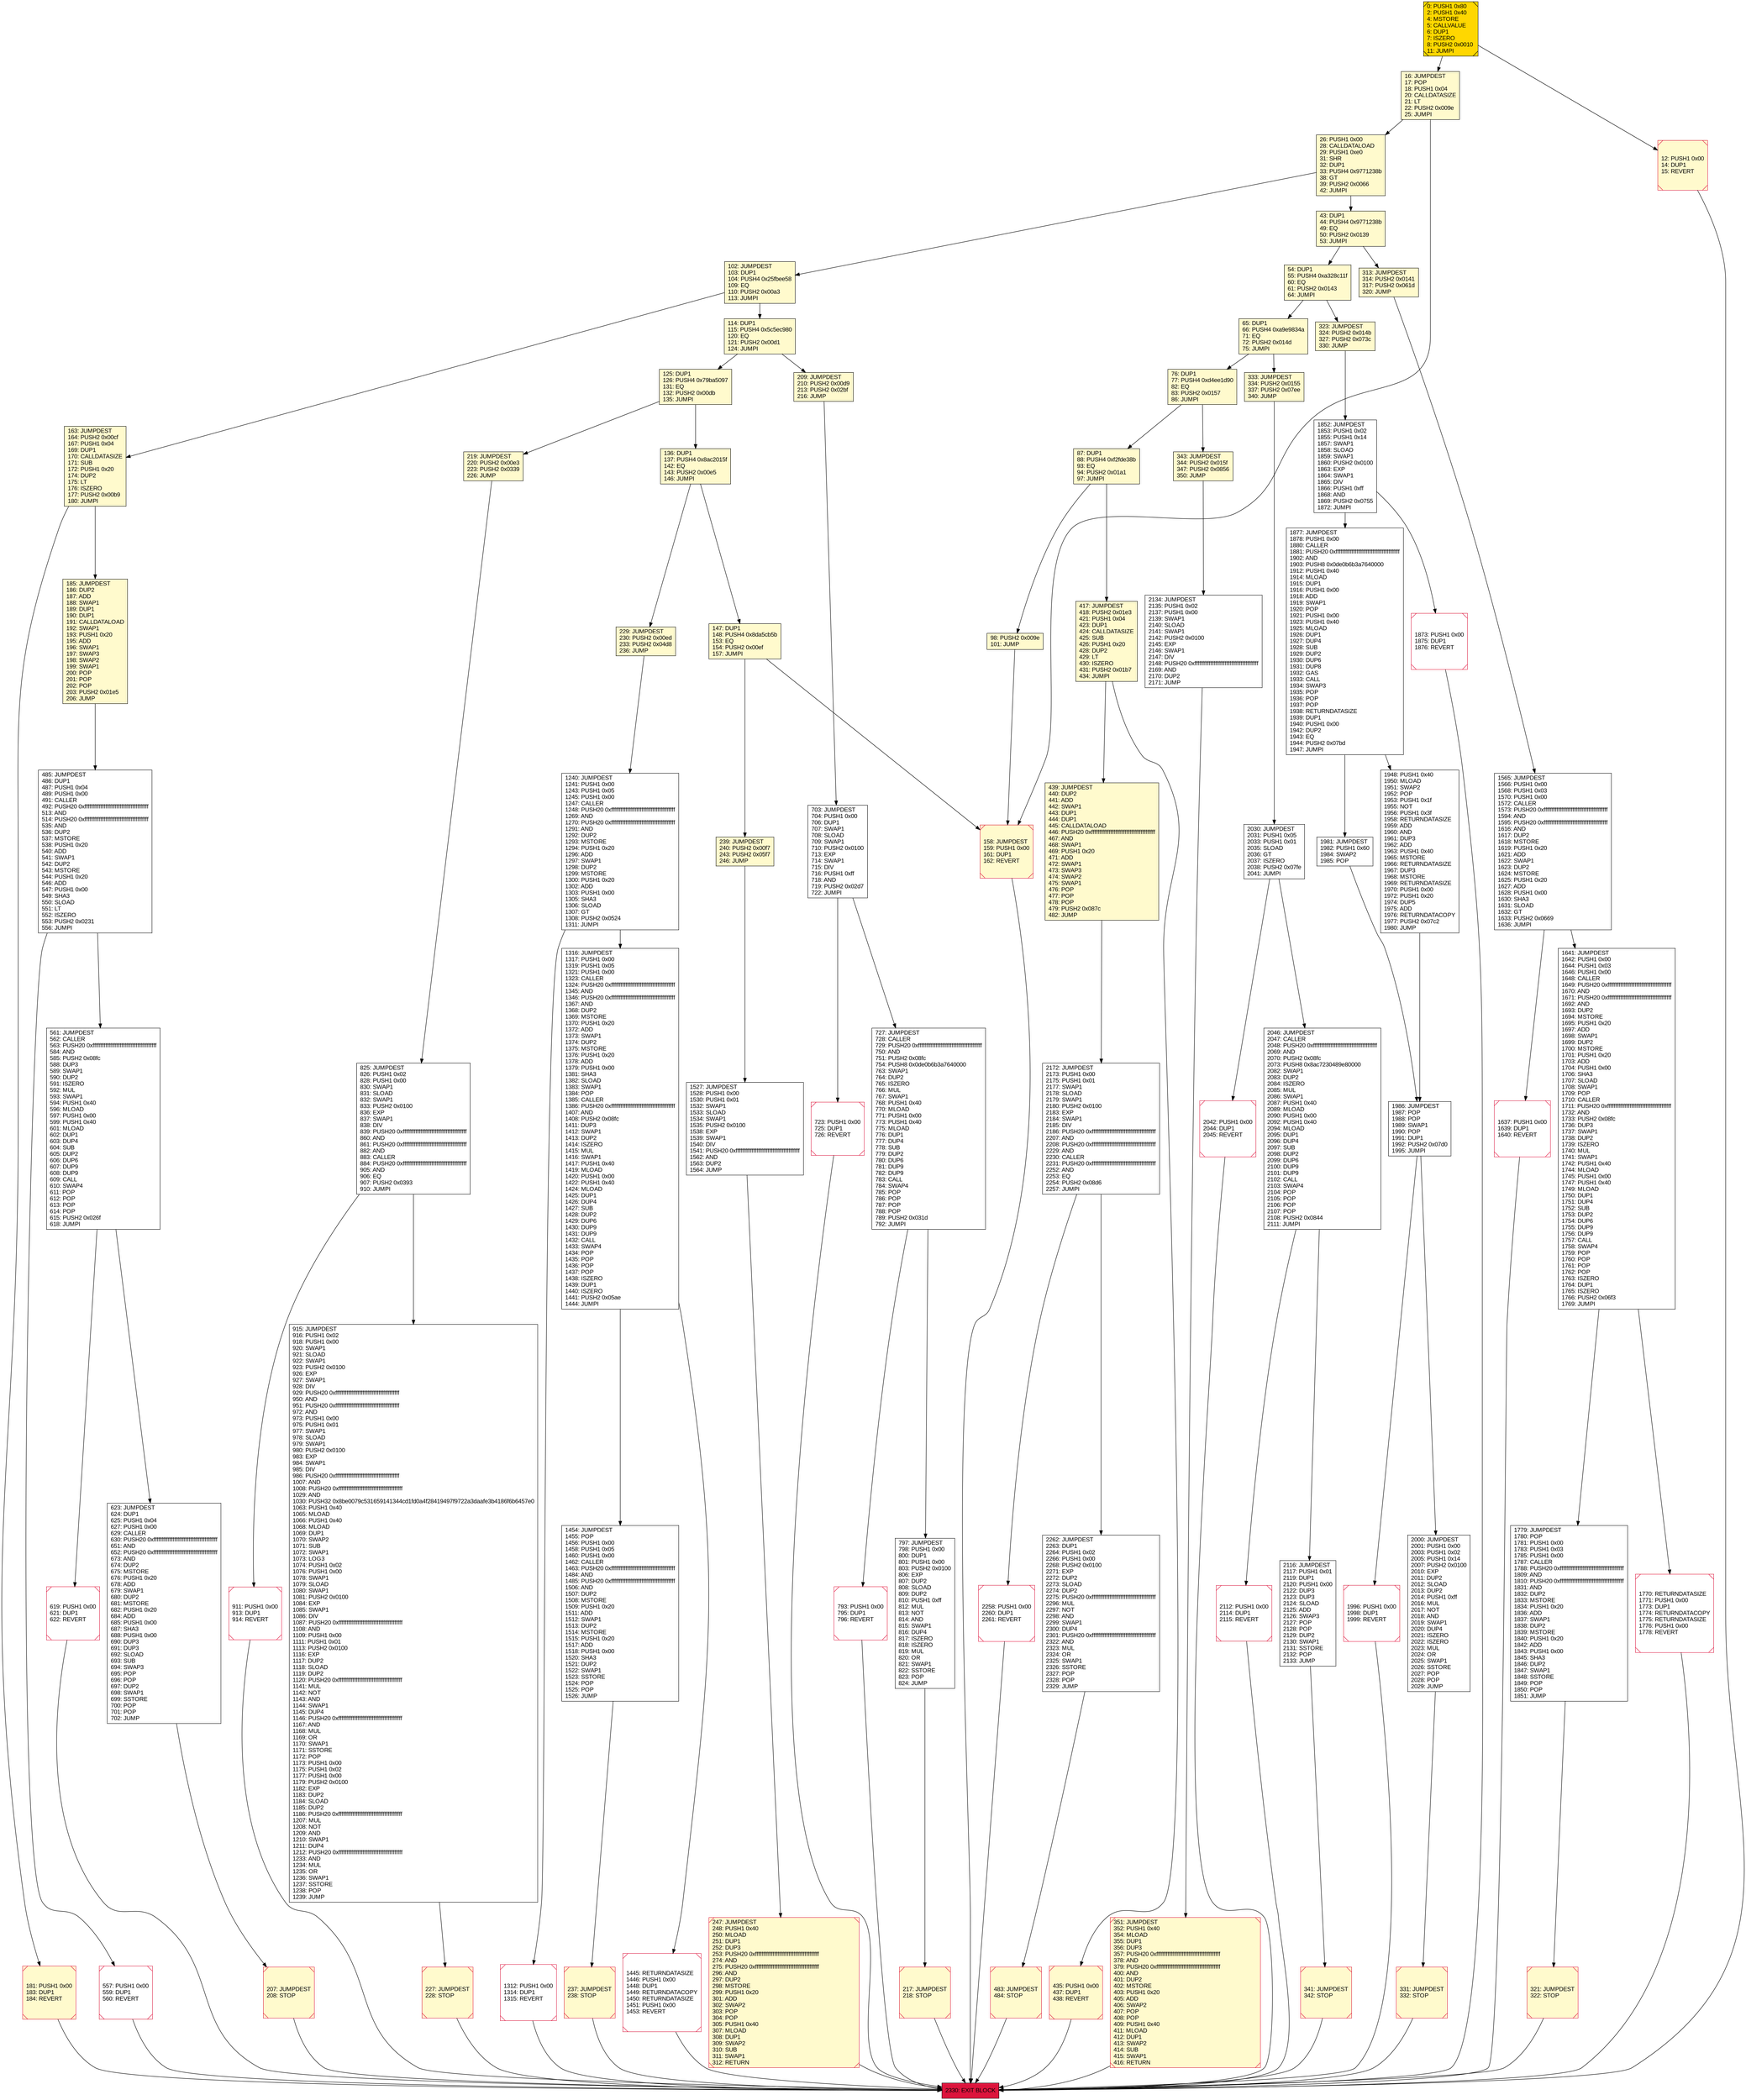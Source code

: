 digraph G {
bgcolor=transparent rankdir=UD;
node [shape=box style=filled color=black fillcolor=white fontname=arial fontcolor=black];
1527 [label="1527: JUMPDEST\l1528: PUSH1 0x00\l1530: PUSH1 0x01\l1532: SWAP1\l1533: SLOAD\l1534: SWAP1\l1535: PUSH2 0x0100\l1538: EXP\l1539: SWAP1\l1540: DIV\l1541: PUSH20 0xffffffffffffffffffffffffffffffffffffffff\l1562: AND\l1563: DUP2\l1564: JUMP\l" ];
1312 [label="1312: PUSH1 0x00\l1314: DUP1\l1315: REVERT\l" shape=Msquare color=crimson ];
623 [label="623: JUMPDEST\l624: DUP1\l625: PUSH1 0x04\l627: PUSH1 0x00\l629: CALLER\l630: PUSH20 0xffffffffffffffffffffffffffffffffffffffff\l651: AND\l652: PUSH20 0xffffffffffffffffffffffffffffffffffffffff\l673: AND\l674: DUP2\l675: MSTORE\l676: PUSH1 0x20\l678: ADD\l679: SWAP1\l680: DUP2\l681: MSTORE\l682: PUSH1 0x20\l684: ADD\l685: PUSH1 0x00\l687: SHA3\l688: PUSH1 0x00\l690: DUP3\l691: DUP3\l692: SLOAD\l693: SUB\l694: SWAP3\l695: POP\l696: POP\l697: DUP2\l698: SWAP1\l699: SSTORE\l700: POP\l701: POP\l702: JUMP\l" ];
727 [label="727: JUMPDEST\l728: CALLER\l729: PUSH20 0xffffffffffffffffffffffffffffffffffffffff\l750: AND\l751: PUSH2 0x08fc\l754: PUSH8 0x0de0b6b3a7640000\l763: SWAP1\l764: DUP2\l765: ISZERO\l766: MUL\l767: SWAP1\l768: PUSH1 0x40\l770: MLOAD\l771: PUSH1 0x00\l773: PUSH1 0x40\l775: MLOAD\l776: DUP1\l777: DUP4\l778: SUB\l779: DUP2\l780: DUP6\l781: DUP9\l782: DUP9\l783: CALL\l784: SWAP4\l785: POP\l786: POP\l787: POP\l788: POP\l789: PUSH2 0x031d\l792: JUMPI\l" ];
163 [label="163: JUMPDEST\l164: PUSH2 0x00cf\l167: PUSH1 0x04\l169: DUP1\l170: CALLDATASIZE\l171: SUB\l172: PUSH1 0x20\l174: DUP2\l175: LT\l176: ISZERO\l177: PUSH2 0x00b9\l180: JUMPI\l" fillcolor=lemonchiffon ];
1852 [label="1852: JUMPDEST\l1853: PUSH1 0x02\l1855: PUSH1 0x14\l1857: SWAP1\l1858: SLOAD\l1859: SWAP1\l1860: PUSH2 0x0100\l1863: EXP\l1864: SWAP1\l1865: DIV\l1866: PUSH1 0xff\l1868: AND\l1869: PUSH2 0x0755\l1872: JUMPI\l" ];
102 [label="102: JUMPDEST\l103: DUP1\l104: PUSH4 0x25fbee58\l109: EQ\l110: PUSH2 0x00a3\l113: JUMPI\l" fillcolor=lemonchiffon ];
351 [label="351: JUMPDEST\l352: PUSH1 0x40\l354: MLOAD\l355: DUP1\l356: DUP3\l357: PUSH20 0xffffffffffffffffffffffffffffffffffffffff\l378: AND\l379: PUSH20 0xffffffffffffffffffffffffffffffffffffffff\l400: AND\l401: DUP2\l402: MSTORE\l403: PUSH1 0x20\l405: ADD\l406: SWAP2\l407: POP\l408: POP\l409: PUSH1 0x40\l411: MLOAD\l412: DUP1\l413: SWAP2\l414: SUB\l415: SWAP1\l416: RETURN\l" fillcolor=lemonchiffon shape=Msquare color=crimson ];
557 [label="557: PUSH1 0x00\l559: DUP1\l560: REVERT\l" shape=Msquare color=crimson ];
435 [label="435: PUSH1 0x00\l437: DUP1\l438: REVERT\l" fillcolor=lemonchiffon shape=Msquare color=crimson ];
26 [label="26: PUSH1 0x00\l28: CALLDATALOAD\l29: PUSH1 0xe0\l31: SHR\l32: DUP1\l33: PUSH4 0x9771238b\l38: GT\l39: PUSH2 0x0066\l42: JUMPI\l" fillcolor=lemonchiffon ];
333 [label="333: JUMPDEST\l334: PUSH2 0x0155\l337: PUSH2 0x07ee\l340: JUMP\l" fillcolor=lemonchiffon ];
2262 [label="2262: JUMPDEST\l2263: DUP1\l2264: PUSH1 0x02\l2266: PUSH1 0x00\l2268: PUSH2 0x0100\l2271: EXP\l2272: DUP2\l2273: SLOAD\l2274: DUP2\l2275: PUSH20 0xffffffffffffffffffffffffffffffffffffffff\l2296: MUL\l2297: NOT\l2298: AND\l2299: SWAP1\l2300: DUP4\l2301: PUSH20 0xffffffffffffffffffffffffffffffffffffffff\l2322: AND\l2323: MUL\l2324: OR\l2325: SWAP1\l2326: SSTORE\l2327: POP\l2328: POP\l2329: JUMP\l" ];
181 [label="181: PUSH1 0x00\l183: DUP1\l184: REVERT\l" fillcolor=lemonchiffon shape=Msquare color=crimson ];
54 [label="54: DUP1\l55: PUSH4 0xa328c11f\l60: EQ\l61: PUSH2 0x0143\l64: JUMPI\l" fillcolor=lemonchiffon ];
136 [label="136: DUP1\l137: PUSH4 0x8ac2015f\l142: EQ\l143: PUSH2 0x00e5\l146: JUMPI\l" fillcolor=lemonchiffon ];
0 [label="0: PUSH1 0x80\l2: PUSH1 0x40\l4: MSTORE\l5: CALLVALUE\l6: DUP1\l7: ISZERO\l8: PUSH2 0x0010\l11: JUMPI\l" fillcolor=lemonchiffon shape=Msquare fillcolor=gold ];
2330 [label="2330: EXIT BLOCK\l" fillcolor=crimson ];
158 [label="158: JUMPDEST\l159: PUSH1 0x00\l161: DUP1\l162: REVERT\l" fillcolor=lemonchiffon shape=Msquare color=crimson ];
16 [label="16: JUMPDEST\l17: POP\l18: PUSH1 0x04\l20: CALLDATASIZE\l21: LT\l22: PUSH2 0x009e\l25: JUMPI\l" fillcolor=lemonchiffon ];
247 [label="247: JUMPDEST\l248: PUSH1 0x40\l250: MLOAD\l251: DUP1\l252: DUP3\l253: PUSH20 0xffffffffffffffffffffffffffffffffffffffff\l274: AND\l275: PUSH20 0xffffffffffffffffffffffffffffffffffffffff\l296: AND\l297: DUP2\l298: MSTORE\l299: PUSH1 0x20\l301: ADD\l302: SWAP2\l303: POP\l304: POP\l305: PUSH1 0x40\l307: MLOAD\l308: DUP1\l309: SWAP2\l310: SUB\l311: SWAP1\l312: RETURN\l" fillcolor=lemonchiffon shape=Msquare color=crimson ];
125 [label="125: DUP1\l126: PUSH4 0x79ba5097\l131: EQ\l132: PUSH2 0x00db\l135: JUMPI\l" fillcolor=lemonchiffon ];
87 [label="87: DUP1\l88: PUSH4 0xf2fde38b\l93: EQ\l94: PUSH2 0x01a1\l97: JUMPI\l" fillcolor=lemonchiffon ];
417 [label="417: JUMPDEST\l418: PUSH2 0x01e3\l421: PUSH1 0x04\l423: DUP1\l424: CALLDATASIZE\l425: SUB\l426: PUSH1 0x20\l428: DUP2\l429: LT\l430: ISZERO\l431: PUSH2 0x01b7\l434: JUMPI\l" fillcolor=lemonchiffon ];
12 [label="12: PUSH1 0x00\l14: DUP1\l15: REVERT\l" fillcolor=lemonchiffon shape=Msquare color=crimson ];
911 [label="911: PUSH1 0x00\l913: DUP1\l914: REVERT\l" shape=Msquare color=crimson ];
1877 [label="1877: JUMPDEST\l1878: PUSH1 0x00\l1880: CALLER\l1881: PUSH20 0xffffffffffffffffffffffffffffffffffffffff\l1902: AND\l1903: PUSH8 0x0de0b6b3a7640000\l1912: PUSH1 0x40\l1914: MLOAD\l1915: DUP1\l1916: PUSH1 0x00\l1918: ADD\l1919: SWAP1\l1920: POP\l1921: PUSH1 0x00\l1923: PUSH1 0x40\l1925: MLOAD\l1926: DUP1\l1927: DUP4\l1928: SUB\l1929: DUP2\l1930: DUP6\l1931: DUP8\l1932: GAS\l1933: CALL\l1934: SWAP3\l1935: POP\l1936: POP\l1937: POP\l1938: RETURNDATASIZE\l1939: DUP1\l1940: PUSH1 0x00\l1942: DUP2\l1943: EQ\l1944: PUSH2 0x07bd\l1947: JUMPI\l" ];
2000 [label="2000: JUMPDEST\l2001: PUSH1 0x00\l2003: PUSH1 0x02\l2005: PUSH1 0x14\l2007: PUSH2 0x0100\l2010: EXP\l2011: DUP2\l2012: SLOAD\l2013: DUP2\l2014: PUSH1 0xff\l2016: MUL\l2017: NOT\l2018: AND\l2019: SWAP1\l2020: DUP4\l2021: ISZERO\l2022: ISZERO\l2023: MUL\l2024: OR\l2025: SWAP1\l2026: SSTORE\l2027: POP\l2028: POP\l2029: JUMP\l" ];
1641 [label="1641: JUMPDEST\l1642: PUSH1 0x00\l1644: PUSH1 0x03\l1646: PUSH1 0x00\l1648: CALLER\l1649: PUSH20 0xffffffffffffffffffffffffffffffffffffffff\l1670: AND\l1671: PUSH20 0xffffffffffffffffffffffffffffffffffffffff\l1692: AND\l1693: DUP2\l1694: MSTORE\l1695: PUSH1 0x20\l1697: ADD\l1698: SWAP1\l1699: DUP2\l1700: MSTORE\l1701: PUSH1 0x20\l1703: ADD\l1704: PUSH1 0x00\l1706: SHA3\l1707: SLOAD\l1708: SWAP1\l1709: POP\l1710: CALLER\l1711: PUSH20 0xffffffffffffffffffffffffffffffffffffffff\l1732: AND\l1733: PUSH2 0x08fc\l1736: DUP3\l1737: SWAP1\l1738: DUP2\l1739: ISZERO\l1740: MUL\l1741: SWAP1\l1742: PUSH1 0x40\l1744: MLOAD\l1745: PUSH1 0x00\l1747: PUSH1 0x40\l1749: MLOAD\l1750: DUP1\l1751: DUP4\l1752: SUB\l1753: DUP2\l1754: DUP6\l1755: DUP9\l1756: DUP9\l1757: CALL\l1758: SWAP4\l1759: POP\l1760: POP\l1761: POP\l1762: POP\l1763: ISZERO\l1764: DUP1\l1765: ISZERO\l1766: PUSH2 0x06f3\l1769: JUMPI\l" ];
313 [label="313: JUMPDEST\l314: PUSH2 0x0141\l317: PUSH2 0x061d\l320: JUMP\l" fillcolor=lemonchiffon ];
98 [label="98: PUSH2 0x009e\l101: JUMP\l" fillcolor=lemonchiffon ];
43 [label="43: DUP1\l44: PUSH4 0x9771238b\l49: EQ\l50: PUSH2 0x0139\l53: JUMPI\l" fillcolor=lemonchiffon ];
793 [label="793: PUSH1 0x00\l795: DUP1\l796: REVERT\l" shape=Msquare color=crimson ];
439 [label="439: JUMPDEST\l440: DUP2\l441: ADD\l442: SWAP1\l443: DUP1\l444: DUP1\l445: CALLDATALOAD\l446: PUSH20 0xffffffffffffffffffffffffffffffffffffffff\l467: AND\l468: SWAP1\l469: PUSH1 0x20\l471: ADD\l472: SWAP1\l473: SWAP3\l474: SWAP2\l475: SWAP1\l476: POP\l477: POP\l478: POP\l479: PUSH2 0x087c\l482: JUMP\l" fillcolor=lemonchiffon ];
209 [label="209: JUMPDEST\l210: PUSH2 0x00d9\l213: PUSH2 0x02bf\l216: JUMP\l" fillcolor=lemonchiffon ];
1948 [label="1948: PUSH1 0x40\l1950: MLOAD\l1951: SWAP2\l1952: POP\l1953: PUSH1 0x1f\l1955: NOT\l1956: PUSH1 0x3f\l1958: RETURNDATASIZE\l1959: ADD\l1960: AND\l1961: DUP3\l1962: ADD\l1963: PUSH1 0x40\l1965: MSTORE\l1966: RETURNDATASIZE\l1967: DUP3\l1968: MSTORE\l1969: RETURNDATASIZE\l1970: PUSH1 0x00\l1972: PUSH1 0x20\l1974: DUP5\l1975: ADD\l1976: RETURNDATACOPY\l1977: PUSH2 0x07c2\l1980: JUMP\l" ];
1445 [label="1445: RETURNDATASIZE\l1446: PUSH1 0x00\l1448: DUP1\l1449: RETURNDATACOPY\l1450: RETURNDATASIZE\l1451: PUSH1 0x00\l1453: REVERT\l" shape=Msquare color=crimson ];
2116 [label="2116: JUMPDEST\l2117: PUSH1 0x01\l2119: DUP1\l2120: PUSH1 0x00\l2122: DUP3\l2123: DUP3\l2124: SLOAD\l2125: ADD\l2126: SWAP3\l2127: POP\l2128: POP\l2129: DUP2\l2130: SWAP1\l2131: SSTORE\l2132: POP\l2133: JUMP\l" ];
703 [label="703: JUMPDEST\l704: PUSH1 0x00\l706: DUP1\l707: SWAP1\l708: SLOAD\l709: SWAP1\l710: PUSH2 0x0100\l713: EXP\l714: SWAP1\l715: DIV\l716: PUSH1 0xff\l718: AND\l719: PUSH2 0x02d7\l722: JUMPI\l" ];
1981 [label="1981: JUMPDEST\l1982: PUSH1 0x60\l1984: SWAP2\l1985: POP\l" ];
1779 [label="1779: JUMPDEST\l1780: POP\l1781: PUSH1 0x00\l1783: PUSH1 0x03\l1785: PUSH1 0x00\l1787: CALLER\l1788: PUSH20 0xffffffffffffffffffffffffffffffffffffffff\l1809: AND\l1810: PUSH20 0xffffffffffffffffffffffffffffffffffffffff\l1831: AND\l1832: DUP2\l1833: MSTORE\l1834: PUSH1 0x20\l1836: ADD\l1837: SWAP1\l1838: DUP2\l1839: MSTORE\l1840: PUSH1 0x20\l1842: ADD\l1843: PUSH1 0x00\l1845: SHA3\l1846: DUP2\l1847: SWAP1\l1848: SSTORE\l1849: POP\l1850: POP\l1851: JUMP\l" ];
341 [label="341: JUMPDEST\l342: STOP\l" fillcolor=lemonchiffon shape=Msquare color=crimson ];
1637 [label="1637: PUSH1 0x00\l1639: DUP1\l1640: REVERT\l" shape=Msquare color=crimson ];
229 [label="229: JUMPDEST\l230: PUSH2 0x00ed\l233: PUSH2 0x04d8\l236: JUMP\l" fillcolor=lemonchiffon ];
825 [label="825: JUMPDEST\l826: PUSH1 0x02\l828: PUSH1 0x00\l830: SWAP1\l831: SLOAD\l832: SWAP1\l833: PUSH2 0x0100\l836: EXP\l837: SWAP1\l838: DIV\l839: PUSH20 0xffffffffffffffffffffffffffffffffffffffff\l860: AND\l861: PUSH20 0xffffffffffffffffffffffffffffffffffffffff\l882: AND\l883: CALLER\l884: PUSH20 0xffffffffffffffffffffffffffffffffffffffff\l905: AND\l906: EQ\l907: PUSH2 0x0393\l910: JUMPI\l" ];
561 [label="561: JUMPDEST\l562: CALLER\l563: PUSH20 0xffffffffffffffffffffffffffffffffffffffff\l584: AND\l585: PUSH2 0x08fc\l588: DUP3\l589: SWAP1\l590: DUP2\l591: ISZERO\l592: MUL\l593: SWAP1\l594: PUSH1 0x40\l596: MLOAD\l597: PUSH1 0x00\l599: PUSH1 0x40\l601: MLOAD\l602: DUP1\l603: DUP4\l604: SUB\l605: DUP2\l606: DUP6\l607: DUP9\l608: DUP9\l609: CALL\l610: SWAP4\l611: POP\l612: POP\l613: POP\l614: POP\l615: PUSH2 0x026f\l618: JUMPI\l" ];
619 [label="619: PUSH1 0x00\l621: DUP1\l622: REVERT\l" shape=Msquare color=crimson ];
343 [label="343: JUMPDEST\l344: PUSH2 0x015f\l347: PUSH2 0x0856\l350: JUMP\l" fillcolor=lemonchiffon ];
915 [label="915: JUMPDEST\l916: PUSH1 0x02\l918: PUSH1 0x00\l920: SWAP1\l921: SLOAD\l922: SWAP1\l923: PUSH2 0x0100\l926: EXP\l927: SWAP1\l928: DIV\l929: PUSH20 0xffffffffffffffffffffffffffffffffffffffff\l950: AND\l951: PUSH20 0xffffffffffffffffffffffffffffffffffffffff\l972: AND\l973: PUSH1 0x00\l975: PUSH1 0x01\l977: SWAP1\l978: SLOAD\l979: SWAP1\l980: PUSH2 0x0100\l983: EXP\l984: SWAP1\l985: DIV\l986: PUSH20 0xffffffffffffffffffffffffffffffffffffffff\l1007: AND\l1008: PUSH20 0xffffffffffffffffffffffffffffffffffffffff\l1029: AND\l1030: PUSH32 0x8be0079c531659141344cd1fd0a4f28419497f9722a3daafe3b4186f6b6457e0\l1063: PUSH1 0x40\l1065: MLOAD\l1066: PUSH1 0x40\l1068: MLOAD\l1069: DUP1\l1070: SWAP2\l1071: SUB\l1072: SWAP1\l1073: LOG3\l1074: PUSH1 0x02\l1076: PUSH1 0x00\l1078: SWAP1\l1079: SLOAD\l1080: SWAP1\l1081: PUSH2 0x0100\l1084: EXP\l1085: SWAP1\l1086: DIV\l1087: PUSH20 0xffffffffffffffffffffffffffffffffffffffff\l1108: AND\l1109: PUSH1 0x00\l1111: PUSH1 0x01\l1113: PUSH2 0x0100\l1116: EXP\l1117: DUP2\l1118: SLOAD\l1119: DUP2\l1120: PUSH20 0xffffffffffffffffffffffffffffffffffffffff\l1141: MUL\l1142: NOT\l1143: AND\l1144: SWAP1\l1145: DUP4\l1146: PUSH20 0xffffffffffffffffffffffffffffffffffffffff\l1167: AND\l1168: MUL\l1169: OR\l1170: SWAP1\l1171: SSTORE\l1172: POP\l1173: PUSH1 0x00\l1175: PUSH1 0x02\l1177: PUSH1 0x00\l1179: PUSH2 0x0100\l1182: EXP\l1183: DUP2\l1184: SLOAD\l1185: DUP2\l1186: PUSH20 0xffffffffffffffffffffffffffffffffffffffff\l1207: MUL\l1208: NOT\l1209: AND\l1210: SWAP1\l1211: DUP4\l1212: PUSH20 0xffffffffffffffffffffffffffffffffffffffff\l1233: AND\l1234: MUL\l1235: OR\l1236: SWAP1\l1237: SSTORE\l1238: POP\l1239: JUMP\l" ];
147 [label="147: DUP1\l148: PUSH4 0x8da5cb5b\l153: EQ\l154: PUSH2 0x00ef\l157: JUMPI\l" fillcolor=lemonchiffon ];
217 [label="217: JUMPDEST\l218: STOP\l" fillcolor=lemonchiffon shape=Msquare color=crimson ];
485 [label="485: JUMPDEST\l486: DUP1\l487: PUSH1 0x04\l489: PUSH1 0x00\l491: CALLER\l492: PUSH20 0xffffffffffffffffffffffffffffffffffffffff\l513: AND\l514: PUSH20 0xffffffffffffffffffffffffffffffffffffffff\l535: AND\l536: DUP2\l537: MSTORE\l538: PUSH1 0x20\l540: ADD\l541: SWAP1\l542: DUP2\l543: MSTORE\l544: PUSH1 0x20\l546: ADD\l547: PUSH1 0x00\l549: SHA3\l550: SLOAD\l551: LT\l552: ISZERO\l553: PUSH2 0x0231\l556: JUMPI\l" ];
797 [label="797: JUMPDEST\l798: PUSH1 0x00\l800: DUP1\l801: PUSH1 0x00\l803: PUSH2 0x0100\l806: EXP\l807: DUP2\l808: SLOAD\l809: DUP2\l810: PUSH1 0xff\l812: MUL\l813: NOT\l814: AND\l815: SWAP1\l816: DUP4\l817: ISZERO\l818: ISZERO\l819: MUL\l820: OR\l821: SWAP1\l822: SSTORE\l823: POP\l824: JUMP\l" ];
185 [label="185: JUMPDEST\l186: DUP2\l187: ADD\l188: SWAP1\l189: DUP1\l190: DUP1\l191: CALLDATALOAD\l192: SWAP1\l193: PUSH1 0x20\l195: ADD\l196: SWAP1\l197: SWAP3\l198: SWAP2\l199: SWAP1\l200: POP\l201: POP\l202: POP\l203: PUSH2 0x01e5\l206: JUMP\l" fillcolor=lemonchiffon ];
1565 [label="1565: JUMPDEST\l1566: PUSH1 0x00\l1568: PUSH1 0x03\l1570: PUSH1 0x00\l1572: CALLER\l1573: PUSH20 0xffffffffffffffffffffffffffffffffffffffff\l1594: AND\l1595: PUSH20 0xffffffffffffffffffffffffffffffffffffffff\l1616: AND\l1617: DUP2\l1618: MSTORE\l1619: PUSH1 0x20\l1621: ADD\l1622: SWAP1\l1623: DUP2\l1624: MSTORE\l1625: PUSH1 0x20\l1627: ADD\l1628: PUSH1 0x00\l1630: SHA3\l1631: SLOAD\l1632: GT\l1633: PUSH2 0x0669\l1636: JUMPI\l" ];
1986 [label="1986: JUMPDEST\l1987: POP\l1988: POP\l1989: SWAP1\l1990: POP\l1991: DUP1\l1992: PUSH2 0x07d0\l1995: JUMPI\l" ];
321 [label="321: JUMPDEST\l322: STOP\l" fillcolor=lemonchiffon shape=Msquare color=crimson ];
76 [label="76: DUP1\l77: PUSH4 0xd4ee1d90\l82: EQ\l83: PUSH2 0x0157\l86: JUMPI\l" fillcolor=lemonchiffon ];
219 [label="219: JUMPDEST\l220: PUSH2 0x00e3\l223: PUSH2 0x0339\l226: JUMP\l" fillcolor=lemonchiffon ];
207 [label="207: JUMPDEST\l208: STOP\l" fillcolor=lemonchiffon shape=Msquare color=crimson ];
2042 [label="2042: PUSH1 0x00\l2044: DUP1\l2045: REVERT\l" shape=Msquare color=crimson ];
331 [label="331: JUMPDEST\l332: STOP\l" fillcolor=lemonchiffon shape=Msquare color=crimson ];
114 [label="114: DUP1\l115: PUSH4 0x5c5ec980\l120: EQ\l121: PUSH2 0x00d1\l124: JUMPI\l" fillcolor=lemonchiffon ];
2030 [label="2030: JUMPDEST\l2031: PUSH1 0x05\l2033: PUSH1 0x01\l2035: SLOAD\l2036: GT\l2037: ISZERO\l2038: PUSH2 0x07fe\l2041: JUMPI\l" ];
1454 [label="1454: JUMPDEST\l1455: POP\l1456: PUSH1 0x00\l1458: PUSH1 0x05\l1460: PUSH1 0x00\l1462: CALLER\l1463: PUSH20 0xffffffffffffffffffffffffffffffffffffffff\l1484: AND\l1485: PUSH20 0xffffffffffffffffffffffffffffffffffffffff\l1506: AND\l1507: DUP2\l1508: MSTORE\l1509: PUSH1 0x20\l1511: ADD\l1512: SWAP1\l1513: DUP2\l1514: MSTORE\l1515: PUSH1 0x20\l1517: ADD\l1518: PUSH1 0x00\l1520: SHA3\l1521: DUP2\l1522: SWAP1\l1523: SSTORE\l1524: POP\l1525: POP\l1526: JUMP\l" ];
2112 [label="2112: PUSH1 0x00\l2114: DUP1\l2115: REVERT\l" shape=Msquare color=crimson ];
65 [label="65: DUP1\l66: PUSH4 0xa9e9834a\l71: EQ\l72: PUSH2 0x014d\l75: JUMPI\l" fillcolor=lemonchiffon ];
239 [label="239: JUMPDEST\l240: PUSH2 0x00f7\l243: PUSH2 0x05f7\l246: JUMP\l" fillcolor=lemonchiffon ];
1996 [label="1996: PUSH1 0x00\l1998: DUP1\l1999: REVERT\l" shape=Msquare color=crimson ];
2172 [label="2172: JUMPDEST\l2173: PUSH1 0x00\l2175: PUSH1 0x01\l2177: SWAP1\l2178: SLOAD\l2179: SWAP1\l2180: PUSH2 0x0100\l2183: EXP\l2184: SWAP1\l2185: DIV\l2186: PUSH20 0xffffffffffffffffffffffffffffffffffffffff\l2207: AND\l2208: PUSH20 0xffffffffffffffffffffffffffffffffffffffff\l2229: AND\l2230: CALLER\l2231: PUSH20 0xffffffffffffffffffffffffffffffffffffffff\l2252: AND\l2253: EQ\l2254: PUSH2 0x08d6\l2257: JUMPI\l" ];
1873 [label="1873: PUSH1 0x00\l1875: DUP1\l1876: REVERT\l" shape=Msquare color=crimson ];
1770 [label="1770: RETURNDATASIZE\l1771: PUSH1 0x00\l1773: DUP1\l1774: RETURNDATACOPY\l1775: RETURNDATASIZE\l1776: PUSH1 0x00\l1778: REVERT\l" shape=Msquare color=crimson ];
723 [label="723: PUSH1 0x00\l725: DUP1\l726: REVERT\l" shape=Msquare color=crimson ];
323 [label="323: JUMPDEST\l324: PUSH2 0x014b\l327: PUSH2 0x073c\l330: JUMP\l" fillcolor=lemonchiffon ];
2258 [label="2258: PUSH1 0x00\l2260: DUP1\l2261: REVERT\l" shape=Msquare color=crimson ];
227 [label="227: JUMPDEST\l228: STOP\l" fillcolor=lemonchiffon shape=Msquare color=crimson ];
483 [label="483: JUMPDEST\l484: STOP\l" fillcolor=lemonchiffon shape=Msquare color=crimson ];
1240 [label="1240: JUMPDEST\l1241: PUSH1 0x00\l1243: PUSH1 0x05\l1245: PUSH1 0x00\l1247: CALLER\l1248: PUSH20 0xffffffffffffffffffffffffffffffffffffffff\l1269: AND\l1270: PUSH20 0xffffffffffffffffffffffffffffffffffffffff\l1291: AND\l1292: DUP2\l1293: MSTORE\l1294: PUSH1 0x20\l1296: ADD\l1297: SWAP1\l1298: DUP2\l1299: MSTORE\l1300: PUSH1 0x20\l1302: ADD\l1303: PUSH1 0x00\l1305: SHA3\l1306: SLOAD\l1307: GT\l1308: PUSH2 0x0524\l1311: JUMPI\l" ];
2046 [label="2046: JUMPDEST\l2047: CALLER\l2048: PUSH20 0xffffffffffffffffffffffffffffffffffffffff\l2069: AND\l2070: PUSH2 0x08fc\l2073: PUSH8 0x8ac7230489e80000\l2082: SWAP1\l2083: DUP2\l2084: ISZERO\l2085: MUL\l2086: SWAP1\l2087: PUSH1 0x40\l2089: MLOAD\l2090: PUSH1 0x00\l2092: PUSH1 0x40\l2094: MLOAD\l2095: DUP1\l2096: DUP4\l2097: SUB\l2098: DUP2\l2099: DUP6\l2100: DUP9\l2101: DUP9\l2102: CALL\l2103: SWAP4\l2104: POP\l2105: POP\l2106: POP\l2107: POP\l2108: PUSH2 0x0844\l2111: JUMPI\l" ];
237 [label="237: JUMPDEST\l238: STOP\l" fillcolor=lemonchiffon shape=Msquare color=crimson ];
2134 [label="2134: JUMPDEST\l2135: PUSH1 0x02\l2137: PUSH1 0x00\l2139: SWAP1\l2140: SLOAD\l2141: SWAP1\l2142: PUSH2 0x0100\l2145: EXP\l2146: SWAP1\l2147: DIV\l2148: PUSH20 0xffffffffffffffffffffffffffffffffffffffff\l2169: AND\l2170: DUP2\l2171: JUMP\l" ];
1316 [label="1316: JUMPDEST\l1317: PUSH1 0x00\l1319: PUSH1 0x05\l1321: PUSH1 0x00\l1323: CALLER\l1324: PUSH20 0xffffffffffffffffffffffffffffffffffffffff\l1345: AND\l1346: PUSH20 0xffffffffffffffffffffffffffffffffffffffff\l1367: AND\l1368: DUP2\l1369: MSTORE\l1370: PUSH1 0x20\l1372: ADD\l1373: SWAP1\l1374: DUP2\l1375: MSTORE\l1376: PUSH1 0x20\l1378: ADD\l1379: PUSH1 0x00\l1381: SHA3\l1382: SLOAD\l1383: SWAP1\l1384: POP\l1385: CALLER\l1386: PUSH20 0xffffffffffffffffffffffffffffffffffffffff\l1407: AND\l1408: PUSH2 0x08fc\l1411: DUP3\l1412: SWAP1\l1413: DUP2\l1414: ISZERO\l1415: MUL\l1416: SWAP1\l1417: PUSH1 0x40\l1419: MLOAD\l1420: PUSH1 0x00\l1422: PUSH1 0x40\l1424: MLOAD\l1425: DUP1\l1426: DUP4\l1427: SUB\l1428: DUP2\l1429: DUP6\l1430: DUP9\l1431: DUP9\l1432: CALL\l1433: SWAP4\l1434: POP\l1435: POP\l1436: POP\l1437: POP\l1438: ISZERO\l1439: DUP1\l1440: ISZERO\l1441: PUSH2 0x05ae\l1444: JUMPI\l" ];
561 -> 619;
185 -> 485;
87 -> 417;
209 -> 703;
825 -> 915;
485 -> 561;
43 -> 313;
435 -> 2330;
1877 -> 1948;
181 -> 2330;
102 -> 163;
417 -> 439;
351 -> 2330;
2030 -> 2046;
87 -> 98;
16 -> 26;
911 -> 2330;
1852 -> 1877;
417 -> 435;
0 -> 16;
2030 -> 2042;
915 -> 227;
125 -> 136;
1986 -> 1996;
229 -> 1240;
207 -> 2330;
2042 -> 2330;
485 -> 557;
1641 -> 1770;
2046 -> 2116;
163 -> 185;
217 -> 2330;
623 -> 207;
136 -> 229;
1986 -> 2000;
237 -> 2330;
54 -> 323;
825 -> 911;
723 -> 2330;
2258 -> 2330;
227 -> 2330;
483 -> 2330;
1981 -> 1986;
54 -> 65;
1852 -> 1873;
1996 -> 2330;
1240 -> 1312;
2172 -> 2262;
125 -> 219;
158 -> 2330;
797 -> 217;
1240 -> 1316;
1877 -> 1981;
163 -> 181;
219 -> 825;
1565 -> 1637;
1779 -> 321;
557 -> 2330;
1454 -> 237;
2046 -> 2112;
26 -> 102;
1312 -> 2330;
76 -> 343;
1316 -> 1454;
2172 -> 2258;
147 -> 239;
793 -> 2330;
43 -> 54;
1445 -> 2330;
1527 -> 247;
26 -> 43;
98 -> 158;
0 -> 12;
65 -> 76;
12 -> 2330;
343 -> 2134;
16 -> 158;
727 -> 793;
703 -> 727;
247 -> 2330;
1316 -> 1445;
114 -> 125;
331 -> 2330;
561 -> 623;
703 -> 723;
727 -> 797;
321 -> 2330;
619 -> 2330;
136 -> 147;
439 -> 2172;
147 -> 158;
341 -> 2330;
114 -> 209;
1637 -> 2330;
1565 -> 1641;
313 -> 1565;
2262 -> 483;
102 -> 114;
1873 -> 2330;
1770 -> 2330;
239 -> 1527;
1948 -> 1986;
2000 -> 331;
2134 -> 351;
65 -> 333;
333 -> 2030;
1641 -> 1779;
323 -> 1852;
2112 -> 2330;
76 -> 87;
2116 -> 341;
}